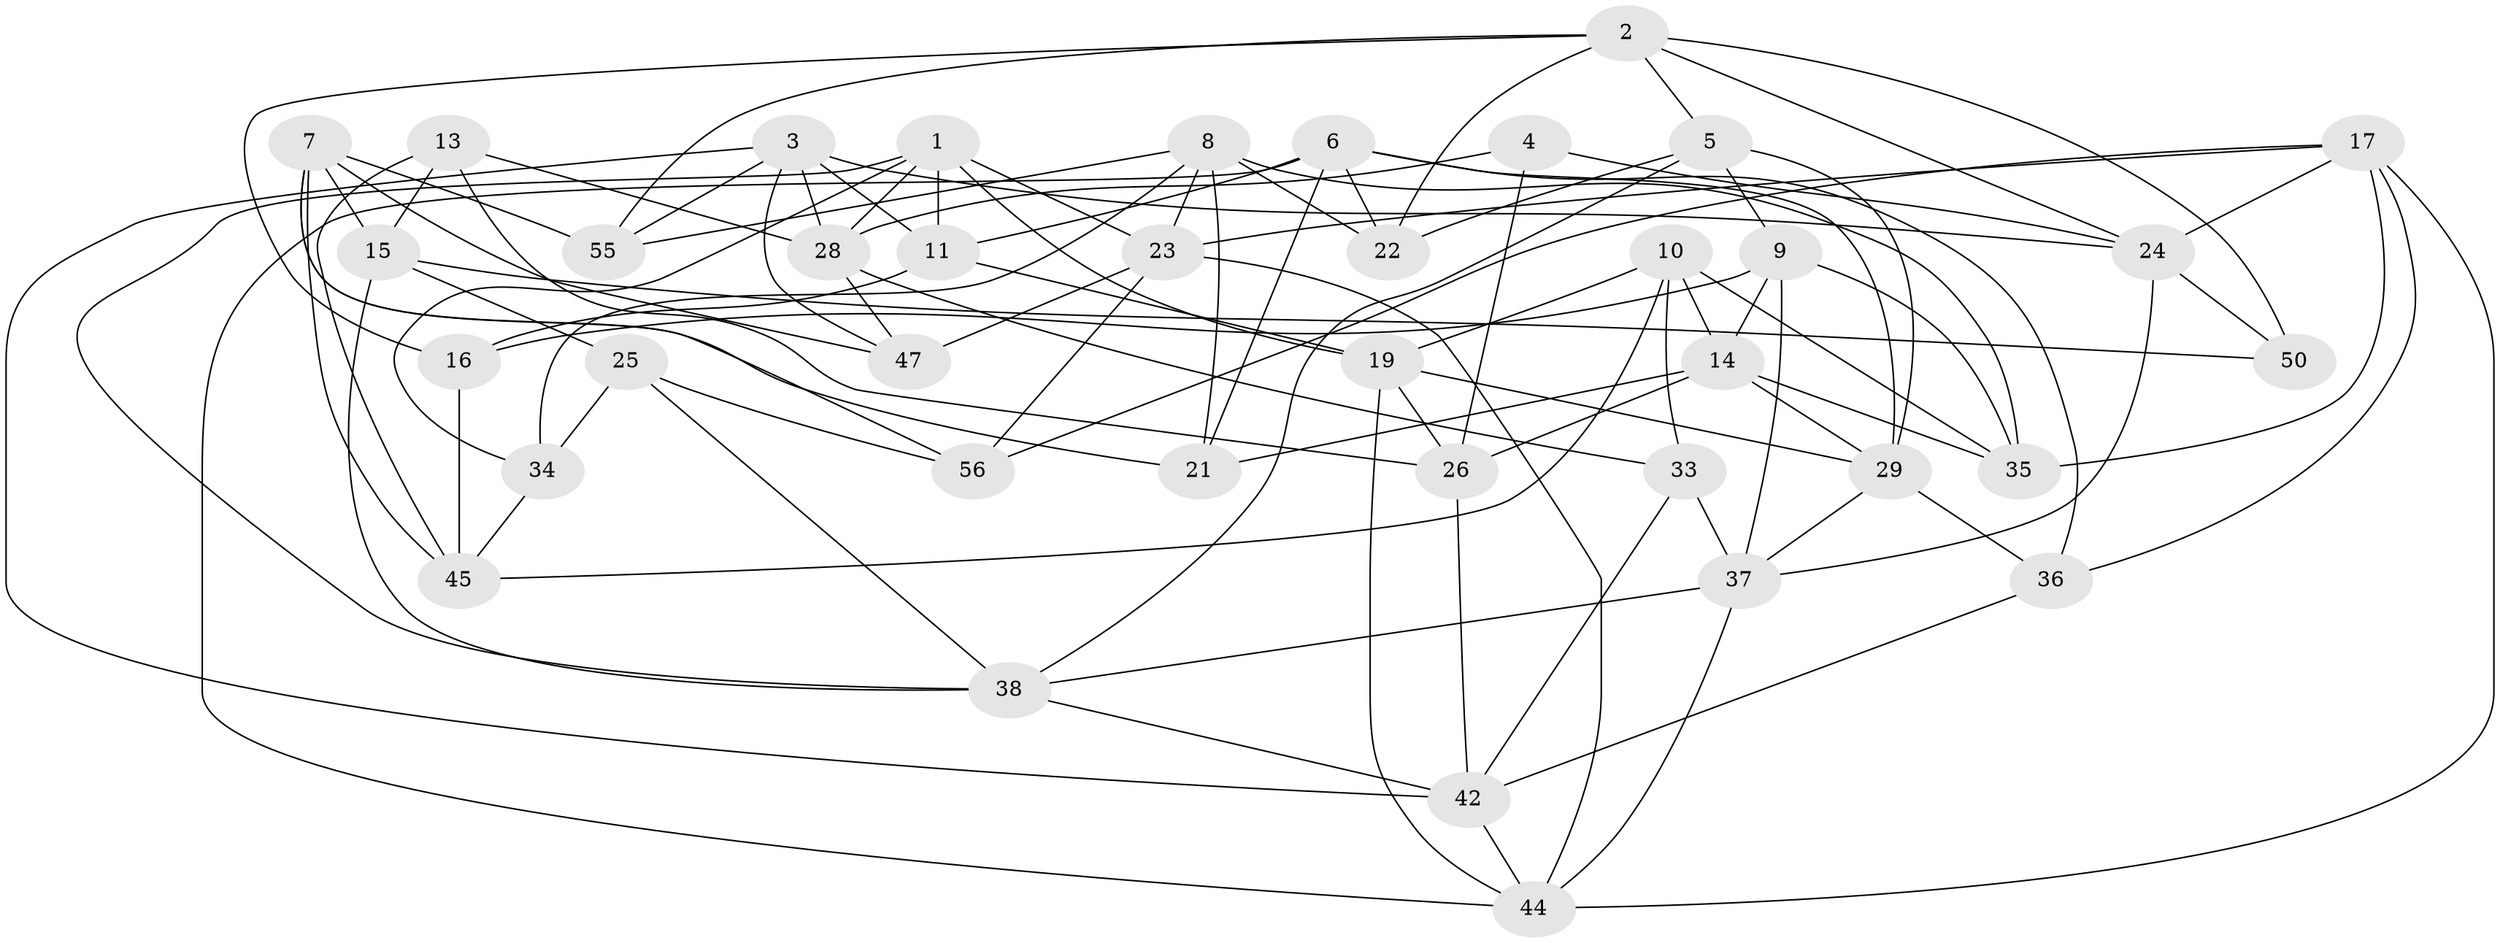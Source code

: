 // original degree distribution, {4: 1.0}
// Generated by graph-tools (version 1.1) at 2025/42/03/06/25 10:42:21]
// undirected, 38 vertices, 96 edges
graph export_dot {
graph [start="1"]
  node [color=gray90,style=filled];
  1 [super="+43"];
  2 [super="+63"];
  3 [super="+30"];
  4;
  5 [super="+27"];
  6 [super="+58"];
  7 [super="+39"];
  8 [super="+20"];
  9 [super="+41"];
  10 [super="+12"];
  11 [super="+18"];
  13;
  14 [super="+40"];
  15 [super="+61"];
  16 [super="+51"];
  17 [super="+59"];
  19 [super="+64"];
  21;
  22;
  23 [super="+46"];
  24 [super="+31"];
  25;
  26 [super="+32"];
  28 [super="+49"];
  29 [super="+52"];
  33;
  34;
  35 [super="+60"];
  36;
  37 [super="+62"];
  38 [super="+54"];
  42 [super="+48"];
  44 [super="+57"];
  45 [super="+53"];
  47;
  50;
  55;
  56;
  1 -- 34;
  1 -- 38;
  1 -- 19;
  1 -- 11;
  1 -- 28;
  1 -- 23;
  2 -- 50;
  2 -- 22;
  2 -- 5;
  2 -- 16;
  2 -- 55;
  2 -- 24;
  3 -- 42;
  3 -- 47;
  3 -- 24;
  3 -- 28;
  3 -- 55;
  3 -- 11;
  4 -- 26 [weight=2];
  4 -- 28;
  4 -- 24;
  5 -- 9 [weight=2];
  5 -- 22;
  5 -- 29;
  5 -- 38;
  6 -- 22;
  6 -- 11;
  6 -- 36;
  6 -- 21;
  6 -- 44;
  6 -- 29;
  7 -- 15;
  7 -- 56;
  7 -- 55;
  7 -- 47;
  7 -- 45;
  7 -- 21;
  8 -- 22;
  8 -- 34;
  8 -- 23;
  8 -- 35;
  8 -- 21;
  8 -- 55;
  9 -- 37;
  9 -- 35;
  9 -- 16;
  9 -- 14;
  10 -- 35 [weight=2];
  10 -- 45;
  10 -- 19;
  10 -- 33;
  10 -- 14;
  11 -- 16 [weight=2];
  11 -- 19;
  13 -- 28;
  13 -- 45;
  13 -- 15;
  13 -- 26;
  14 -- 21;
  14 -- 26;
  14 -- 35;
  14 -- 29;
  15 -- 50 [weight=2];
  15 -- 25;
  15 -- 38;
  16 -- 45 [weight=2];
  17 -- 56;
  17 -- 23;
  17 -- 24;
  17 -- 35;
  17 -- 36;
  17 -- 44;
  19 -- 29;
  19 -- 44;
  19 -- 26;
  23 -- 47;
  23 -- 56;
  23 -- 44;
  24 -- 50;
  24 -- 37;
  25 -- 34;
  25 -- 56;
  25 -- 38;
  26 -- 42;
  28 -- 47;
  28 -- 33;
  29 -- 36;
  29 -- 37;
  33 -- 42;
  33 -- 37;
  34 -- 45;
  36 -- 42;
  37 -- 44;
  37 -- 38;
  38 -- 42;
  42 -- 44;
}
